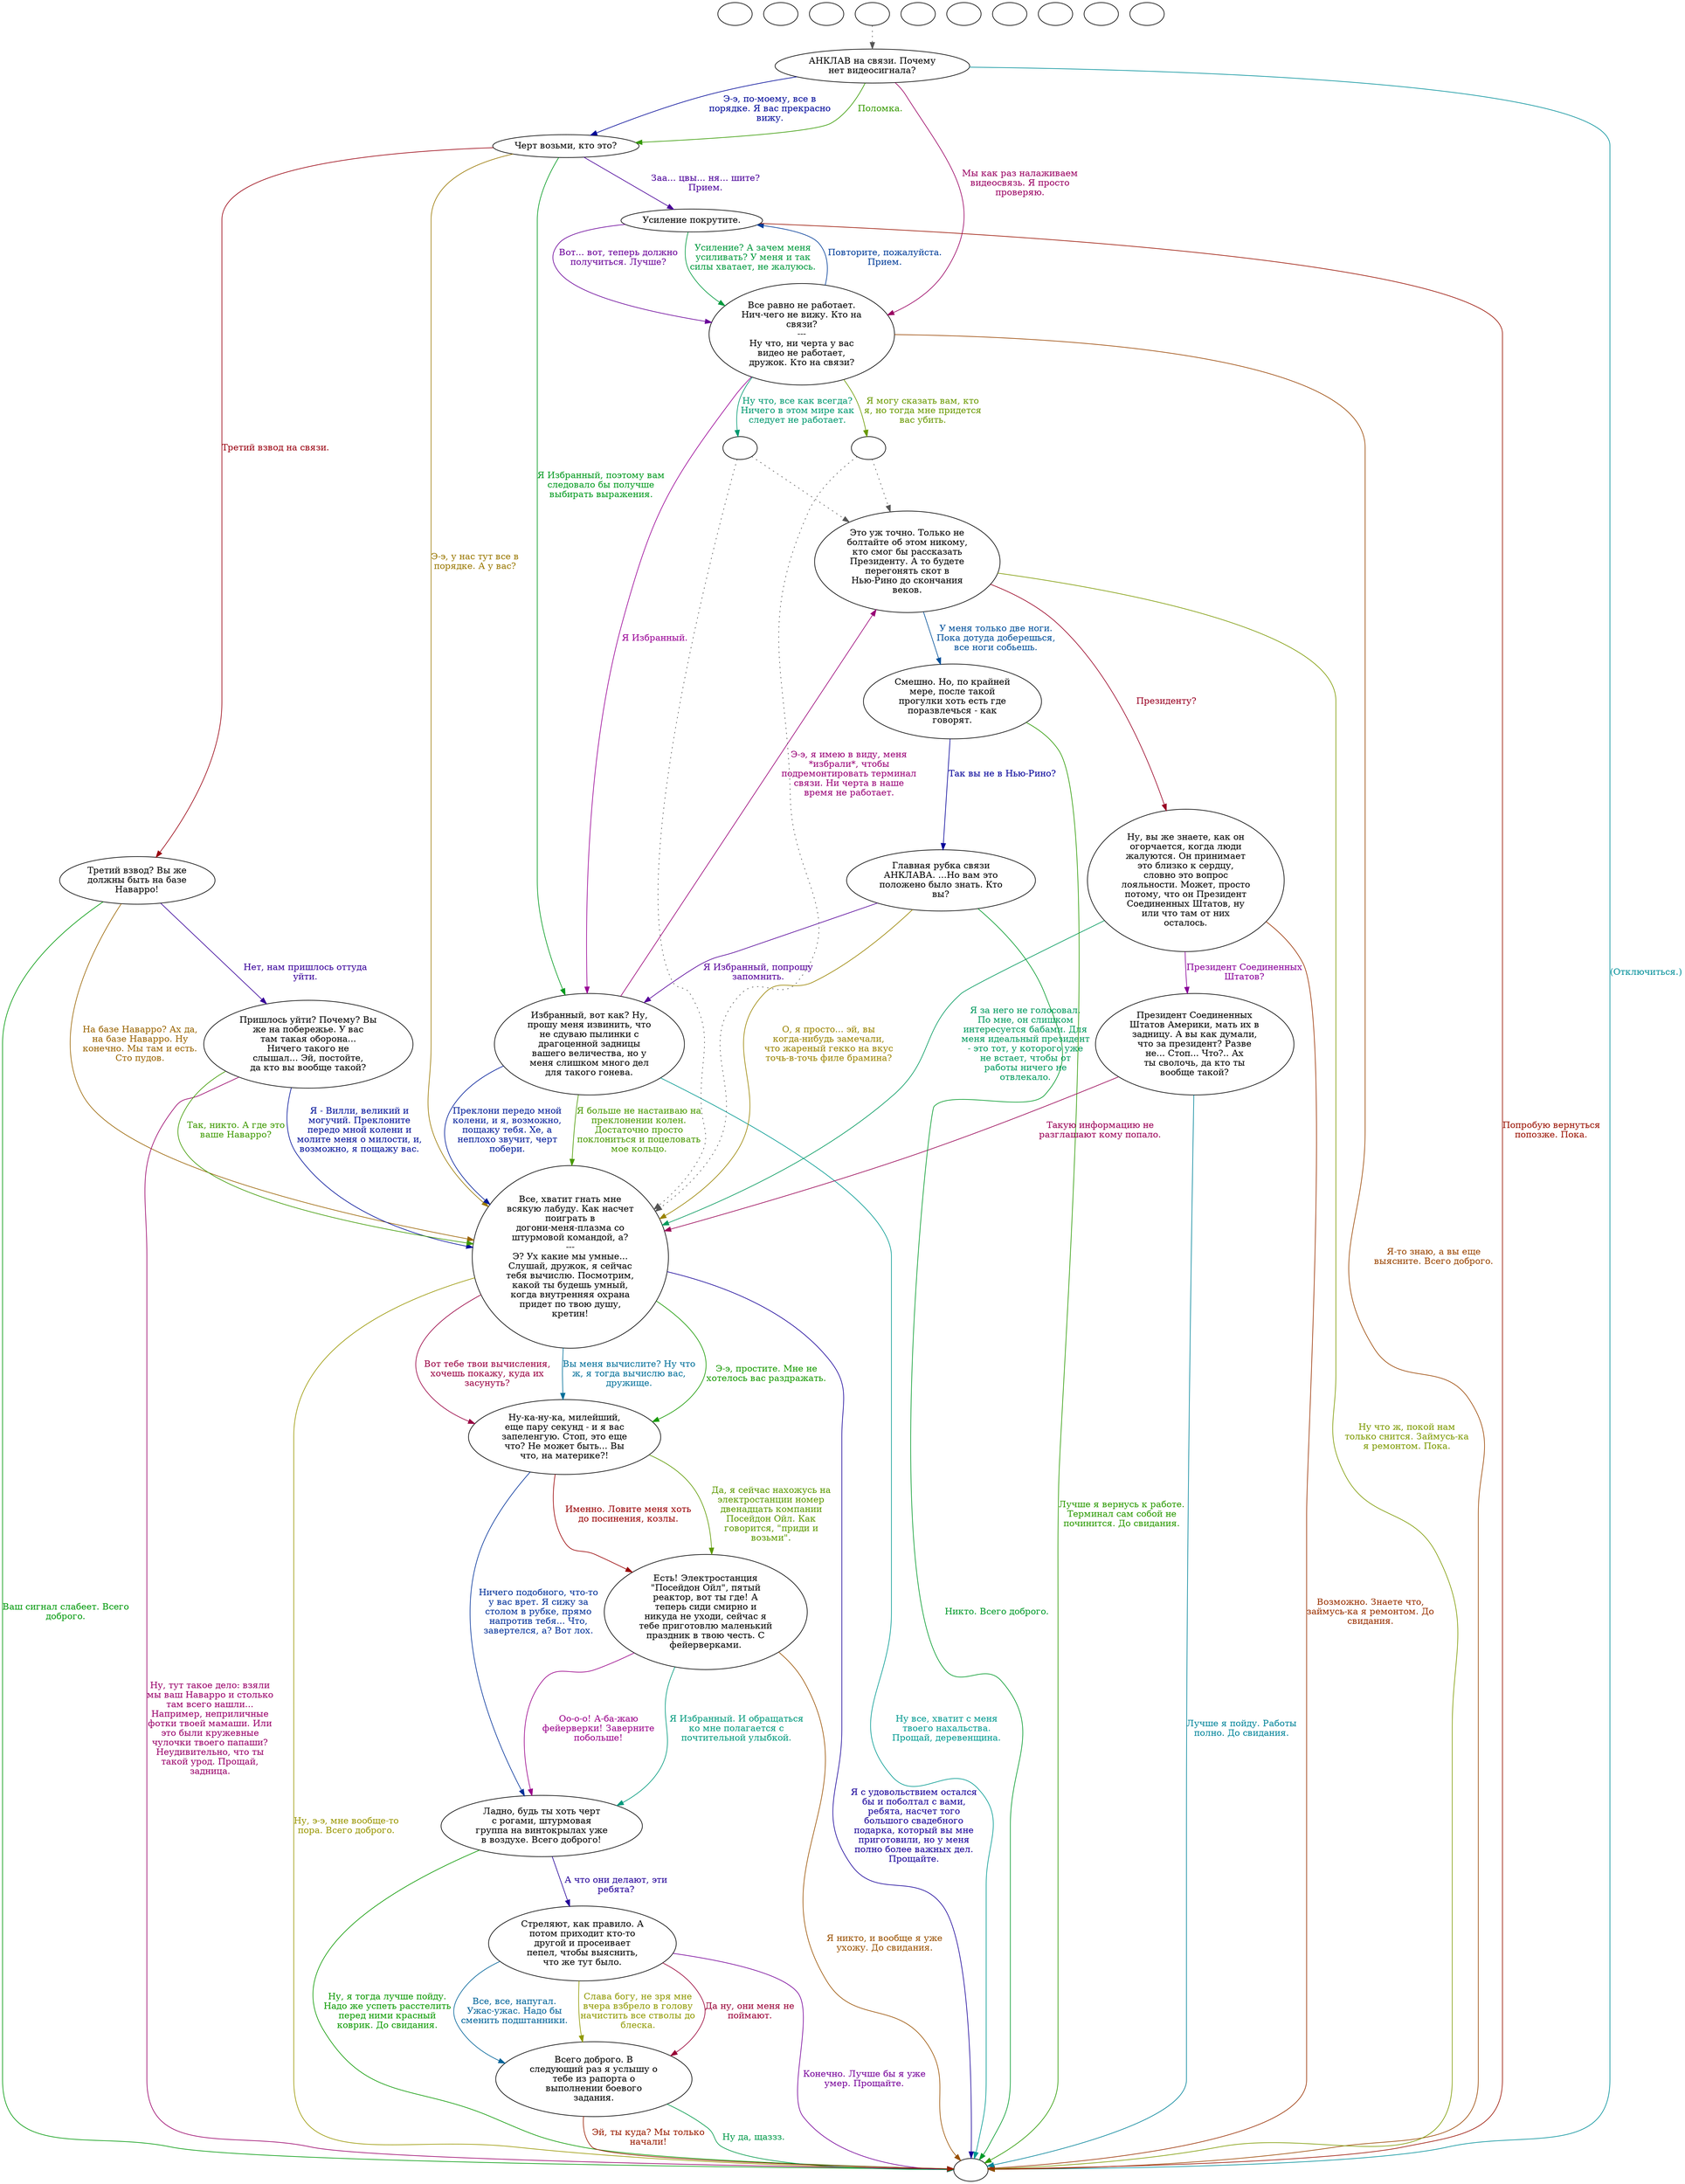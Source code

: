 digraph gcpacoff {
  "start" [style=filled       fillcolor="#FFFFFF"       color="#000000"]
  "start" [label=""]
  "critter_p_proc" [style=filled       fillcolor="#FFFFFF"       color="#000000"]
  "critter_p_proc" [label=""]
  "pickup_p_proc" [style=filled       fillcolor="#FFFFFF"       color="#000000"]
  "pickup_p_proc" [label=""]
  "talk_p_proc" [style=filled       fillcolor="#FFFFFF"       color="#000000"]
  "talk_p_proc" -> "Node001" [style=dotted color="#555555"]
  "talk_p_proc" [label=""]
  "destroy_p_proc" [style=filled       fillcolor="#FFFFFF"       color="#000000"]
  "destroy_p_proc" [label=""]
  "look_at_p_proc" [style=filled       fillcolor="#FFFFFF"       color="#000000"]
  "look_at_p_proc" [label=""]
  "description_p_proc" [style=filled       fillcolor="#FFFFFF"       color="#000000"]
  "description_p_proc" [label=""]
  "use_skill_on_p_proc" [style=filled       fillcolor="#FFFFFF"       color="#000000"]
  "use_skill_on_p_proc" [label=""]
  "damage_p_proc" [style=filled       fillcolor="#FFFFFF"       color="#000000"]
  "damage_p_proc" [label=""]
  "map_enter_p_proc" [style=filled       fillcolor="#FFFFFF"       color="#000000"]
  "map_enter_p_proc" [label=""]
  "Node001" [style=filled       fillcolor="#FFFFFF"       color="#000000"]
  "Node001" [label="АНКЛАВ на связи. Почему\nнет видеосигнала?"]
  "Node001" -> "Node002" [label="Э-э, по-моему, все в\nпорядке. Я вас прекрасно\nвижу." color="#000999" fontcolor="#000999"]
  "Node001" -> "Node002" [label="Поломка." color="#359900" fontcolor="#359900"]
  "Node001" -> "Node003" [label="Мы как раз налаживаем\nвидеосвязь. Я просто\nпроверяю." color="#990062" fontcolor="#990062"]
  "Node001" -> "Node999" [label="(Отключиться.)" color="#008F99" fontcolor="#008F99"]
  "Node002" [style=filled       fillcolor="#FFFFFF"       color="#000000"]
  "Node002" [label="Черт возьми, кто это?"]
  "Node002" -> "Node004" [label="Э-э, у нас тут все в\nпорядке. А у вас?" color="#997700" fontcolor="#997700"]
  "Node002" -> "Node005" [label="Заа... цвы... ня... шите?\nПрием." color="#4A0099" fontcolor="#4A0099"]
  "Node002" -> "Node006" [label="Я Избранный, поэтому вам\nследовало бы получше\nвыбирать выражения." color="#00991D" fontcolor="#00991D"]
  "Node002" -> "Node007" [label="Третий взвод на связи." color="#99000F" fontcolor="#99000F"]
  "Node003" [style=filled       fillcolor="#FFFFFF"       color="#000000"]
  "Node003" [label="Все равно не работает.\nНич-чего не вижу. Кто на\nсвязи?\n---\nНу что, ни черта у вас\nвидео не работает,\nдружок. Кто на связи?"]
  "Node003" -> "Node005" [label="Повторите, пожалуйста.\nПрием." color="#003C99" fontcolor="#003C99"]
  "Node003" -> "Node920" [label="Я могу сказать вам, кто\nя, но тогда мне придется\nвас убить." color="#699900" fontcolor="#699900"]
  "Node003" -> "Node006" [label="Я Избранный." color="#990095" fontcolor="#990095"]
  "Node003" -> "Node930" [label="Ну что, все как всегда?\nНичего в этом мире как\nследует не работает." color="#009970" fontcolor="#009970"]
  "Node003" -> "Node999" [label="Я-то знаю, а вы еще\nвыясните. Всего доброго." color="#994400" fontcolor="#994400"]
  "Node004" [style=filled       fillcolor="#FFFFFF"       color="#000000"]
  "Node004" [label="Все, хватит гнать мне\nвсякую лабуду. Как насчет\nпоиграть в\nдогони-меня-плазма со\nштурмовой командой, а?\n---\nЭ? Ух какие мы умные...\nСлушай, дружок, я сейчас\nтебя вычислю. Посмотрим,\nкакой ты будешь умный,\nкогда внутренняя охрана\nпридет по твою душу,\nкретин!"]
  "Node004" -> "Node999" [label="Я с удовольствием остался\nбы и поболтал с вами,\nребята, насчет того\nбольшого свадебного\nподарка, который вы мне\nприготовили, но у меня\nполно более важных дел.\nПрощайте." color="#170099" fontcolor="#170099"]
  "Node004" -> "Node014" [label="Э-э, простите. Мне не\nхотелось вас раздражать." color="#169900" fontcolor="#169900"]
  "Node004" -> "Node014" [label="Вот тебе твои вычисления,\nхочешь покажу, куда их\nзасунуть?" color="#990042" fontcolor="#990042"]
  "Node004" -> "Node014" [label="Вы меня вычислите? Ну что\nж, я тогда вычислю вас,\nдружище." color="#006F99" fontcolor="#006F99"]
  "Node004" -> "Node999" [label="Ну, э-э, мне вообще-то\nпора. Всего доброго." color="#999600" fontcolor="#999600"]
  "Node005" [style=filled       fillcolor="#FFFFFF"       color="#000000"]
  "Node005" [label="Усиление покрутите."]
  "Node005" -> "Node003" [label="Вот... вот, теперь должно\nполучиться. Лучше?" color="#6A0099" fontcolor="#6A0099"]
  "Node005" -> "Node003" [label="Усиление? А зачем меня\nусиливать? У меня и так\nсилы хватает, не жалуюсь." color="#00993D" fontcolor="#00993D"]
  "Node005" -> "Node999" [label="Попробую вернуться\nпопозже. Пока." color="#991000" fontcolor="#991000"]
  "Node006" [style=filled       fillcolor="#FFFFFF"       color="#000000"]
  "Node006" [label="Избранный, вот как? Ну,\nпрошу меня извинить, что\nне сдуваю пылинки с\nдрагоценной задницы\nвашего величества, но у\nменя слишком много дел\nдля такого гонева."]
  "Node006" -> "Node004" [label="Преклони передо мной\nколени, и я, возможно,\nпощажу тебя. Хе, а\nнеплохо звучит, черт\nпобери." color="#001C99" fontcolor="#001C99"]
  "Node006" -> "Node004" [label="Я больше не настаиваю на\nпреклонении колен.\nДостаточно просто\nпоклониться и поцеловать\nмое кольцо." color="#499900" fontcolor="#499900"]
  "Node006" -> "Node008" [label="Э-э, я имею в виду, меня\n*избрали*, чтобы\nподремонтировать терминал\nсвязи. Ни черта в наше\nвремя не работает." color="#990076" fontcolor="#990076"]
  "Node006" -> "Node999" [label="Ну все, хватит с меня\nтвоего нахальства.\nПрощай, деревенщина." color="#009990" fontcolor="#009990"]
  "Node007" [style=filled       fillcolor="#FFFFFF"       color="#000000"]
  "Node007" [label="Третий взвод? Вы же\nдолжны быть на базе\nНаварро!"]
  "Node007" -> "Node004" [label="На базе Наварро? Ах да,\nна базе Наварро. Ну\nконечно. Мы там и есть.\nСто пудов." color="#996300" fontcolor="#996300"]
  "Node007" -> "Node019" [label="Нет, нам пришлось оттуда\nуйти." color="#370099" fontcolor="#370099"]
  "Node007" -> "Node999" [label="Ваш сигнал слабеет. Всего\nдоброго." color="#00990A" fontcolor="#00990A"]
  "Node008" [style=filled       fillcolor="#FFFFFF"       color="#000000"]
  "Node008" [label="Это уж точно. Только не\nболтайте об этом никому,\nкто смог бы рассказать\nПрезиденту. А то будете\nперегонять скот в\nНью-Рино до скончания\nвеков."]
  "Node008" -> "Node010" [label="Президенту?" color="#990023" fontcolor="#990023"]
  "Node008" -> "Node011" [label="У меня только две ноги.\nПока дотуда доберешься,\nвсе ноги собьешь." color="#004F99" fontcolor="#004F99"]
  "Node008" -> "Node999" [label="Ну что ж, покой нам\nтолько снится. Займусь-ка\nя ремонтом. Пока." color="#7C9900" fontcolor="#7C9900"]
  "Node010" [style=filled       fillcolor="#FFFFFF"       color="#000000"]
  "Node010" [label="Ну, вы же знаете, как он\nогорчается, когда люди\nжалуются. Он принимает\nэто близко к сердцу,\nсловно это вопрос\nлояльности. Может, просто\nпотому, что он Президент\nСоединенных Штатов, ну\nили что там от них\nосталось."]
  "Node010" -> "Node012" [label="Президент Соединенных\nШтатов?" color="#890099" fontcolor="#890099"]
  "Node010" -> "Node004" [label="Я за него не голосовал.\nПо мне, он слишком\nинтересуется бабами. Для\nменя идеальный президент\n- это тот, у которого уже\nне встает, чтобы от\nработы ничего не\nотвлекало." color="#00995D" fontcolor="#00995D"]
  "Node010" -> "Node999" [label="Возможно. Знаете что,\nзаймусь-ка я ремонтом. До\nсвидания." color="#993000" fontcolor="#993000"]
  "Node011" [style=filled       fillcolor="#FFFFFF"       color="#000000"]
  "Node011" [label="Смешно. Но, по крайней\nмере, после такой\nпрогулки хоть есть где\nпоразвлечься - как\nговорят."]
  "Node011" -> "Node013" [label="Так вы не в Нью-Рино?" color="#030099" fontcolor="#030099"]
  "Node011" -> "Node999" [label="Лучше я вернусь к работе.\nТерминал сам собой не\nпочинится. До свидания." color="#299900" fontcolor="#299900"]
  "Node012" [style=filled       fillcolor="#FFFFFF"       color="#000000"]
  "Node012" [label="Президент Соединенных\nШтатов Америки, мать их в\nзадницу. А вы как думали,\nчто за президент? Разве\nне... Стоп... Что?.. Ах\nты сволочь, да кто ты\nвообще такой?"]
  "Node012" -> "Node004" [label="Такую информацию не\nразглашают кому попало." color="#990056" fontcolor="#990056"]
  "Node012" -> "Node999" [label="Лучше я пойду. Работы\nполно. До свидания." color="#008399" fontcolor="#008399"]
  "Node013" [style=filled       fillcolor="#FFFFFF"       color="#000000"]
  "Node013" [label="Главная рубка связи\nАНКЛАВА. ...Но вам это\nположено было знать. Кто\nвы?"]
  "Node013" -> "Node004" [label="О, я просто... эй, вы\nкогда-нибудь замечали,\nчто жареный гекко на вкус\nточь-в-точь филе брамина?" color="#998300" fontcolor="#998300"]
  "Node013" -> "Node006" [label="Я Избранный, попрошу\nзапомнить." color="#560099" fontcolor="#560099"]
  "Node013" -> "Node999" [label="Никто. Всего доброго." color="#009929" fontcolor="#009929"]
  "Node014" [style=filled       fillcolor="#FFFFFF"       color="#000000"]
  "Node014" [label="Ну-ка-ну-ка, милейший,\nеще пару секунд - и я вас\nзапеленгую. Стоп, это еще\nчто? Не может быть... Вы\nчто, на материке?!"]
  "Node014" -> "Node015" [label="Именно. Ловите меня хоть\nдо посинения, козлы." color="#990003" fontcolor="#990003"]
  "Node014" -> "Node016" [label="Ничего подобного, что-то\nу вас врет. Я сижу за\nстолом в рубке, прямо\nнапротив тебя... Что,\nзавертелся, а? Вот лох." color="#003099" fontcolor="#003099"]
  "Node014" -> "Node015" [label="Да, я сейчас нахожусь на\nэлектростанции номер\nдвенадцать компании\nПосейдон Ойл. Как\nговорится, \"приди и\nвозьми\"." color="#5C9900" fontcolor="#5C9900"]
  "Node015" [style=filled       fillcolor="#FFFFFF"       color="#000000"]
  "Node015" [label="Есть! Электростанция\n\"Посейдон Ойл\", пятый\nреактор, вот ты где! А\nтеперь сиди смирно и\nникуда не уходи, сейчас я\nтебе приготовлю маленький\nпраздник в твою честь. С\nфейерверками."]
  "Node015" -> "Node016" [label="Оо-о-о! А-ба-жаю\nфейерверки! Заверните\nпобольше!" color="#990089" fontcolor="#990089"]
  "Node015" -> "Node016" [label="Я Избранный. И обращаться\nко мне полагается с\nпочтительной улыбкой." color="#00997C" fontcolor="#00997C"]
  "Node015" -> "Node999" [label="Я никто, и вообще я уже\nухожу. До свидания." color="#995000" fontcolor="#995000"]
  "Node016" [style=filled       fillcolor="#FFFFFF"       color="#000000"]
  "Node016" [label="Ладно, будь ты хоть черт\nс рогами, штурмовая\nгруппа на винтокрылах уже\nв воздухе. Всего доброго!"]
  "Node016" -> "Node017" [label="А что они делают, эти\nребята?" color="#230099" fontcolor="#230099"]
  "Node016" -> "Node999" [label="Ну, я тогда лучше пойду.\nНадо же успеть расстелить\nперед ними красный\nковрик. До свидания." color="#0A9900" fontcolor="#0A9900"]
  "Node017" [style=filled       fillcolor="#FFFFFF"       color="#000000"]
  "Node017" [label="Стреляют, как правило. А\nпотом приходит кто-то\nдругой и просеивает\nпепел, чтобы выяснить,\nчто же тут было."]
  "Node017" -> "Node018" [label="Да ну, они меня не\nпоймают." color="#990036" fontcolor="#990036"]
  "Node017" -> "Node018" [label="Все, все, напугал.\nУжас-ужас. Надо бы\nсменить подштанники." color="#006399" fontcolor="#006399"]
  "Node017" -> "Node018" [label="Слава богу, не зря мне\nвчера взбрело в голову\nначистить все стволы до\nблеска." color="#909900" fontcolor="#909900"]
  "Node017" -> "Node999" [label="Конечно. Лучше бы я уже\nумер. Прощайте." color="#760099" fontcolor="#760099"]
  "Node018" [style=filled       fillcolor="#FFFFFF"       color="#000000"]
  "Node018" [label="Всего доброго. В\nследующий раз я услышу о\nтебе из рапорта о\nвыполнении боевого\nзадания."]
  "Node018" -> "Node999" [label="Ну да, щаззз." color="#009949" fontcolor="#009949"]
  "Node018" -> "Node999" [label="Эй, ты куда? Мы только\nначали!" color="#991C00" fontcolor="#991C00"]
  "Node019" [style=filled       fillcolor="#FFFFFF"       color="#000000"]
  "Node019" [label="Пришлось уйти? Почему? Вы\nже на побережье. У вас\nтам такая оборона...\nНичего такого не\nслышал... Эй, постойте,\nда кто вы вообще такой?"]
  "Node019" -> "Node004" [label="Я - Вилли, великий и\nмогучий. Преклоните\nпередо мной колени и\nмолите меня о милости, и,\nвозможно, я пощажу вас." color="#001099" fontcolor="#001099"]
  "Node019" -> "Node004" [label="Так, никто. А где это\nваше Наварро?" color="#3D9900" fontcolor="#3D9900"]
  "Node019" -> "Node999" [label="Ну, тут такое дело: взяли\nмы ваш Наварро и столько\nтам всего нашли...\nНапример, неприличные\nфотки твоей мамаши. Или\nэто были кружевные\nчулочки твоего папаши?\nНеудивительно, что ты\nтакой урод. Прощай,\nзадница." color="#990069" fontcolor="#990069"]
  "Node920" [style=filled       fillcolor="#FFFFFF"       color="#000000"]
  "Node920" -> "Node008" [style=dotted color="#555555"]
  "Node920" -> "Node004" [style=dotted color="#555555"]
  "Node920" [label=""]
  "Node930" [style=filled       fillcolor="#FFFFFF"       color="#000000"]
  "Node930" -> "Node008" [style=dotted color="#555555"]
  "Node930" -> "Node004" [style=dotted color="#555555"]
  "Node930" [label=""]
  "Node999" [style=filled       fillcolor="#FFFFFF"       color="#000000"]
  "Node999" [label=""]
}